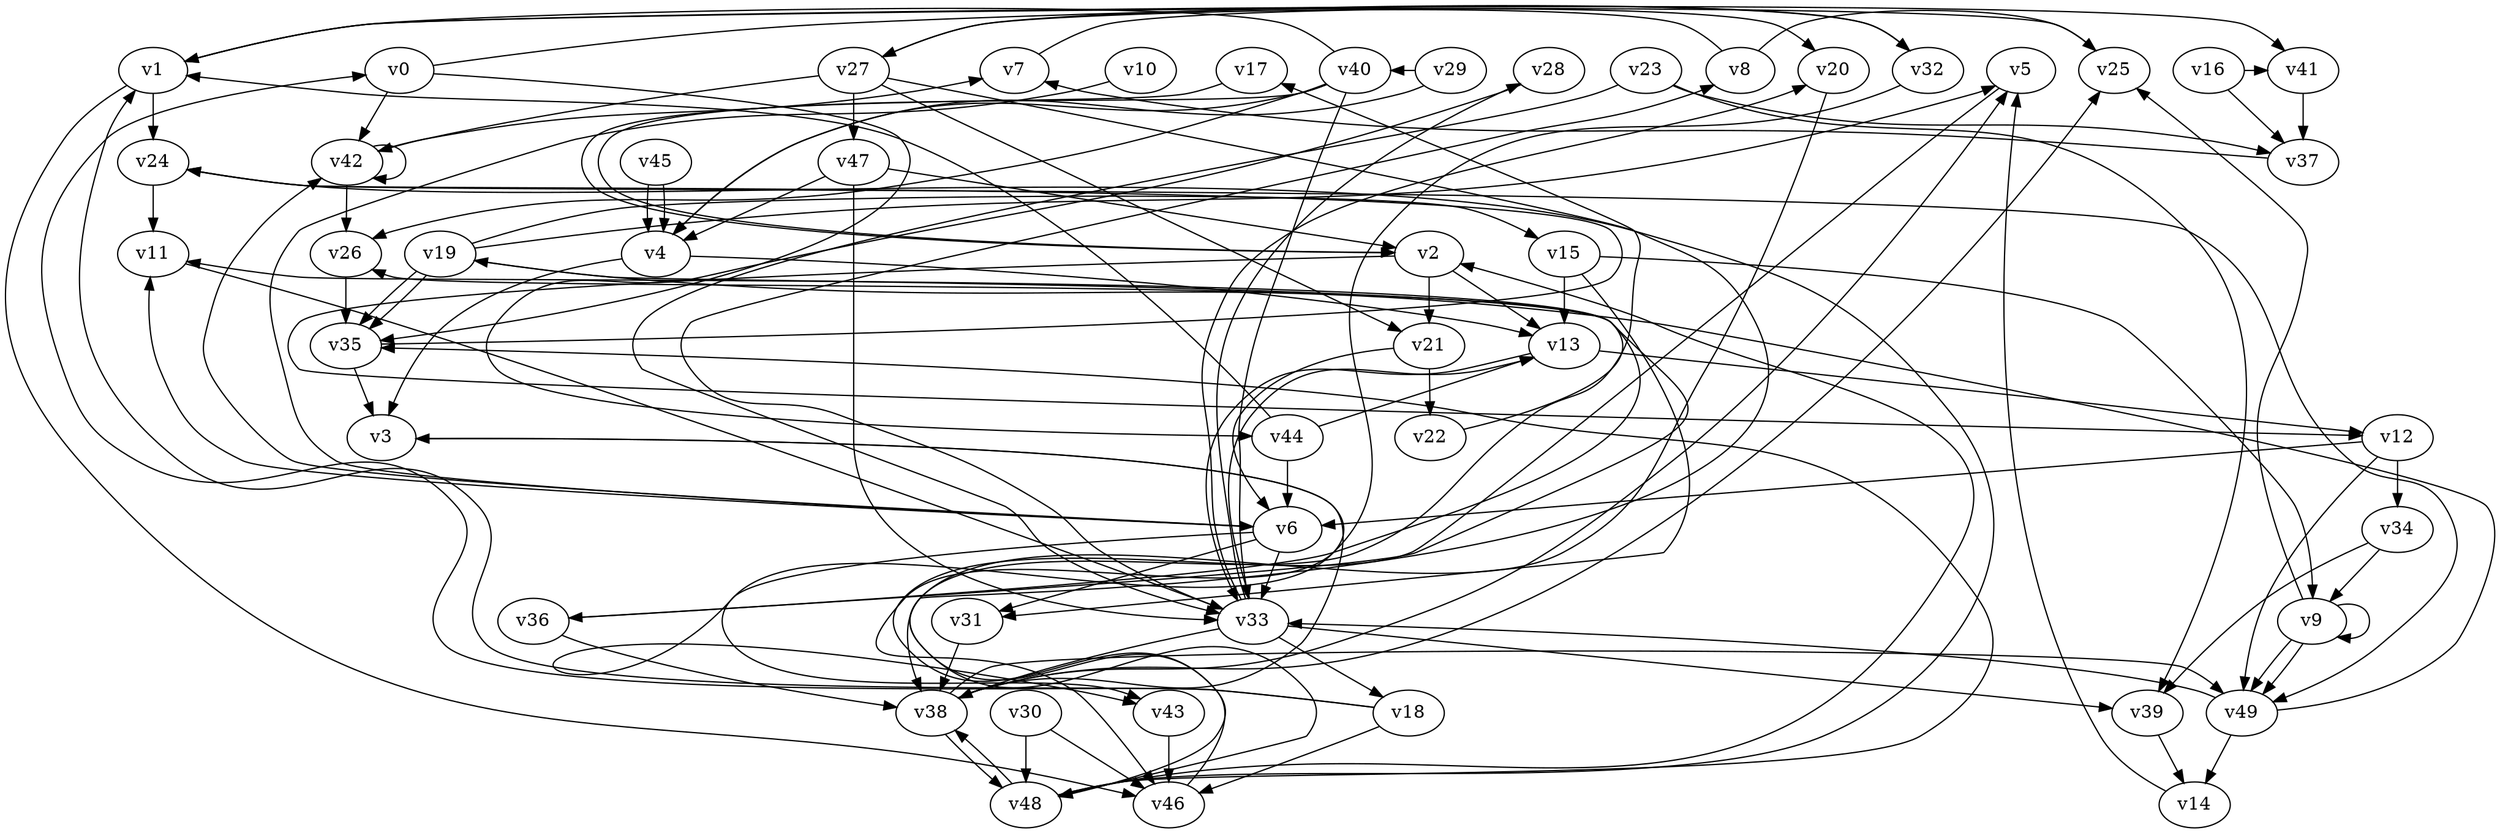 // Benchmark game 70 - 50 vertices
digraph G {
    v0 [name="v0", player=0];
    v1 [name="v1", player=1, target=1];
    v2 [name="v2", player=1];
    v3 [name="v3", player=0];
    v4 [name="v4", player=0];
    v5 [name="v5", player=0];
    v6 [name="v6", player=0, target=1];
    v7 [name="v7", player=1];
    v8 [name="v8", player=1];
    v9 [name="v9", player=0];
    v10 [name="v10", player=1];
    v11 [name="v11", player=1];
    v12 [name="v12", player=1];
    v13 [name="v13", player=0];
    v14 [name="v14", player=0, target=1];
    v15 [name="v15", player=0, target=1];
    v16 [name="v16", player=1];
    v17 [name="v17", player=0];
    v18 [name="v18", player=1];
    v19 [name="v19", player=1];
    v20 [name="v20", player=0];
    v21 [name="v21", player=0];
    v22 [name="v22", player=1];
    v23 [name="v23", player=1, target=1];
    v24 [name="v24", player=0];
    v25 [name="v25", player=1];
    v26 [name="v26", player=0];
    v27 [name="v27", player=1];
    v28 [name="v28", player=1];
    v29 [name="v29", player=1];
    v30 [name="v30", player=0];
    v31 [name="v31", player=1];
    v32 [name="v32", player=1, target=1];
    v33 [name="v33", player=1, target=1];
    v34 [name="v34", player=0];
    v35 [name="v35", player=0];
    v36 [name="v36", player=1, target=1];
    v37 [name="v37", player=0];
    v38 [name="v38", player=1];
    v39 [name="v39", player=1];
    v40 [name="v40", player=0];
    v41 [name="v41", player=1];
    v42 [name="v42", player=0];
    v43 [name="v43", player=0];
    v44 [name="v44", player=0];
    v45 [name="v45", player=1];
    v46 [name="v46", player=1];
    v47 [name="v47", player=1];
    v48 [name="v48", player=1];
    v49 [name="v49", player=1, target=1];

    v0 -> v32 [constraint="time % 4 == 2"];
    v1 -> v46 [constraint="(time % 4 == 0) || (time % 5 == 2)"];
    v2 -> v21;
    v3 -> v43 [constraint="time % 4 == 1"];
    v4 -> v13 [constraint="time <= 11"];
    v5 -> v48 [constraint="time >= 4"];
    v6 -> v33;
    v7 -> v20 [constraint="time <= 8"];
    v8 -> v25 [constraint="time >= 13"];
    v9 -> v9 [constraint="time >= 2"];
    v10 -> v6 [constraint="time >= 8"];
    v11 -> v33 [constraint="time == 3"];
    v12 -> v34;
    v13 -> v12;
    v14 -> v5 [constraint="time % 3 == 1"];
    v15 -> v13;
    v16 -> v41 [constraint="time == 7"];
    v17 -> v2 [constraint="time <= 6"];
    v18 -> v46;
    v19 -> v5 [constraint="time <= 24"];
    v20 -> v48 [constraint="time % 4 == 3"];
    v21 -> v6 [constraint="time == 16"];
    v22 -> v26 [constraint="time >= 12"];
    v23 -> v33 [constraint="time <= 5"];
    v24 -> v11;
    v25 -> v1 [constraint="(time % 2 == 1) || (time % 4 == 0)"];
    v26 -> v35;
    v27 -> v38 [constraint="time % 2 == 0"];
    v28 -> v44 [constraint="time == 15"];
    v29 -> v40 [constraint="time >= 5"];
    v30 -> v46;
    v31 -> v38;
    v32 -> v46 [constraint="time <= 5"];
    v33 -> v39 [constraint="time % 5 == 2"];
    v34 -> v39 [constraint="time >= 3"];
    v35 -> v3;
    v36 -> v38;
    v37 -> v7 [constraint="time <= 25"];
    v38 -> v49 [constraint="time % 2 == 1"];
    v39 -> v14;
    v40 -> v33 [constraint="time == 0"];
    v41 -> v37;
    v42 -> v26;
    v43 -> v46;
    v44 -> v13 [constraint="time % 6 == 1"];
    v45 -> v4;
    v46 -> v17 [constraint="time == 13"];
    v47 -> v4;
    v48 -> v2 [constraint="time % 4 == 1"];
    v49 -> v33 [constraint="time % 2 == 1"];
    v40 -> v1 [constraint="time >= 6"];
    v15 -> v31 [constraint="time <= 18"];
    v27 -> v47;
    v44 -> v6;
    v8 -> v27 [constraint="time >= 1"];
    v2 -> v12 [constraint="time <= 6"];
    v33 -> v13 [constraint="time == 12"];
    v38 -> v5 [constraint="time >= 13"];
    v1 -> v24;
    v29 -> v4 [constraint="time == 6"];
    v6 -> v11 [constraint="time >= 5"];
    v21 -> v22;
    v27 -> v32 [constraint="time % 5 == 4"];
    v6 -> v31 [constraint="time % 5 == 3"];
    v48 -> v35 [constraint="time % 3 == 2"];
    v13 -> v33 [constraint="time >= 5"];
    v47 -> v2;
    v19 -> v35;
    v33 -> v28 [constraint="time >= 6"];
    v19 -> v15 [constraint="time == 17"];
    v47 -> v33;
    v2 -> v13;
    v23 -> v39 [constraint="time >= 1"];
    v6 -> v42 [constraint="time == 0"];
    v38 -> v3 [constraint="time % 6 == 4"];
    v45 -> v4 [constraint="time >= 5"];
    v36 -> v11 [constraint="time <= 19"];
    v16 -> v37 [constraint="time >= 7"];
    v48 -> v38 [constraint="time >= 10"];
    v40 -> v26 [constraint="time >= 10"];
    v24 -> v49 [constraint="time % 6 == 5"];
    v38 -> v48 [constraint="time % 5 == 0"];
    v33 -> v18;
    v23 -> v37 [constraint="time == 18"];
    v15 -> v9 [constraint="time == 3"];
    v18 -> v1 [constraint="time >= 15"];
    v19 -> v36 [constraint="time % 3 == 0"];
    v12 -> v6;
    v49 -> v14;
    v9 -> v49 [constraint="(time % 4 == 0) || (time % 4 == 2)"];
    v44 -> v1 [constraint="(time % 3 == 0) || (time % 4 == 1)"];
    v1 -> v41 [constraint="time == 6"];
    v19 -> v35 [constraint="time <= 12"];
    v33 -> v38;
    v42 -> v42 [constraint="time % 4 == 1"];
    v33 -> v8 [constraint="time % 6 == 0"];
    v18 -> v0 [constraint="time <= 18"];
    v42 -> v7 [constraint="(time >= 10) && (time <= 24)"];
    v27 -> v21;
    v9 -> v25 [constraint="time % 4 == 1"];
    v27 -> v42;
    v35 -> v24 [constraint="time % 4 == 3"];
    v40 -> v4 [constraint="time <= 11"];
    v0 -> v35 [constraint="time == 13"];
    v6 -> v43 [constraint="time >= 15"];
    v9 -> v49;
    v33 -> v20 [constraint="time % 2 == 1"];
    v12 -> v49;
    v34 -> v9;
    v49 -> v19 [constraint="time >= 5"];
    v40 -> v2 [constraint="time <= 10"];
    v30 -> v48;
    v0 -> v42 [constraint="time <= 18"];
    v38 -> v25 [constraint="time <= 17"];
    v4 -> v3;
    v48 -> v24 [constraint="time % 2 == 0"];
}
